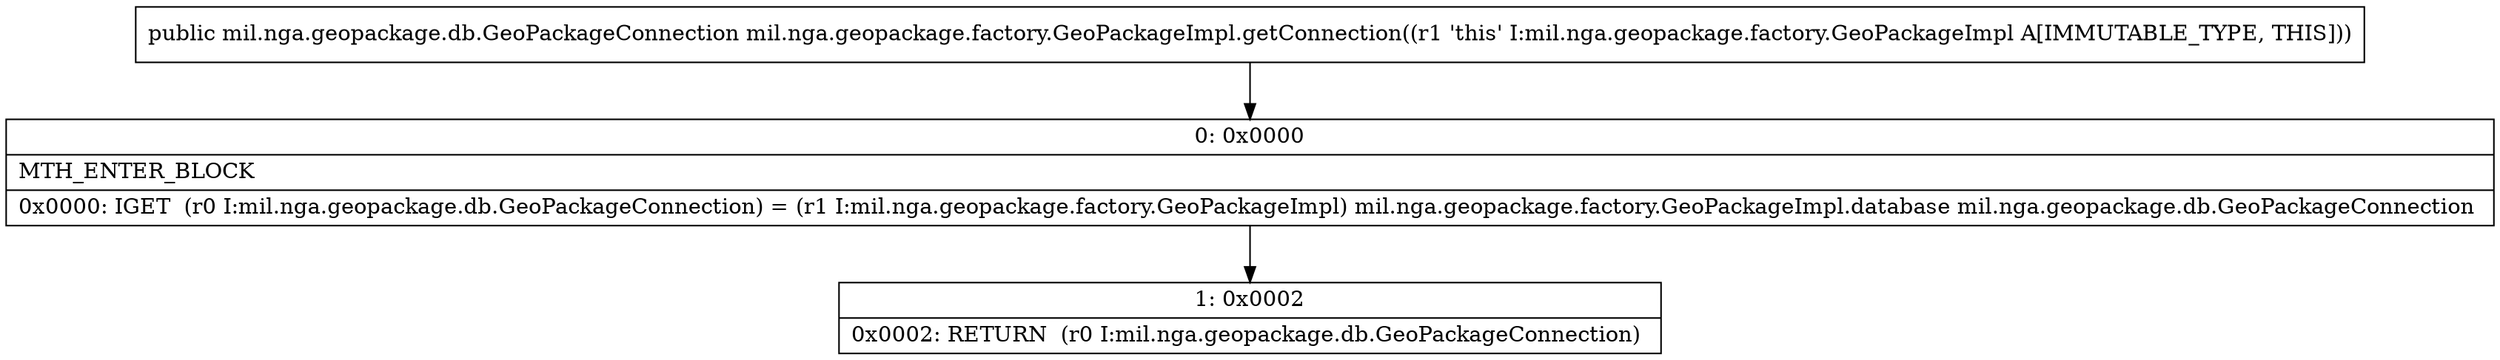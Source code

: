 digraph "CFG formil.nga.geopackage.factory.GeoPackageImpl.getConnection()Lmil\/nga\/geopackage\/db\/GeoPackageConnection;" {
Node_0 [shape=record,label="{0\:\ 0x0000|MTH_ENTER_BLOCK\l|0x0000: IGET  (r0 I:mil.nga.geopackage.db.GeoPackageConnection) = (r1 I:mil.nga.geopackage.factory.GeoPackageImpl) mil.nga.geopackage.factory.GeoPackageImpl.database mil.nga.geopackage.db.GeoPackageConnection \l}"];
Node_1 [shape=record,label="{1\:\ 0x0002|0x0002: RETURN  (r0 I:mil.nga.geopackage.db.GeoPackageConnection) \l}"];
MethodNode[shape=record,label="{public mil.nga.geopackage.db.GeoPackageConnection mil.nga.geopackage.factory.GeoPackageImpl.getConnection((r1 'this' I:mil.nga.geopackage.factory.GeoPackageImpl A[IMMUTABLE_TYPE, THIS])) }"];
MethodNode -> Node_0;
Node_0 -> Node_1;
}

